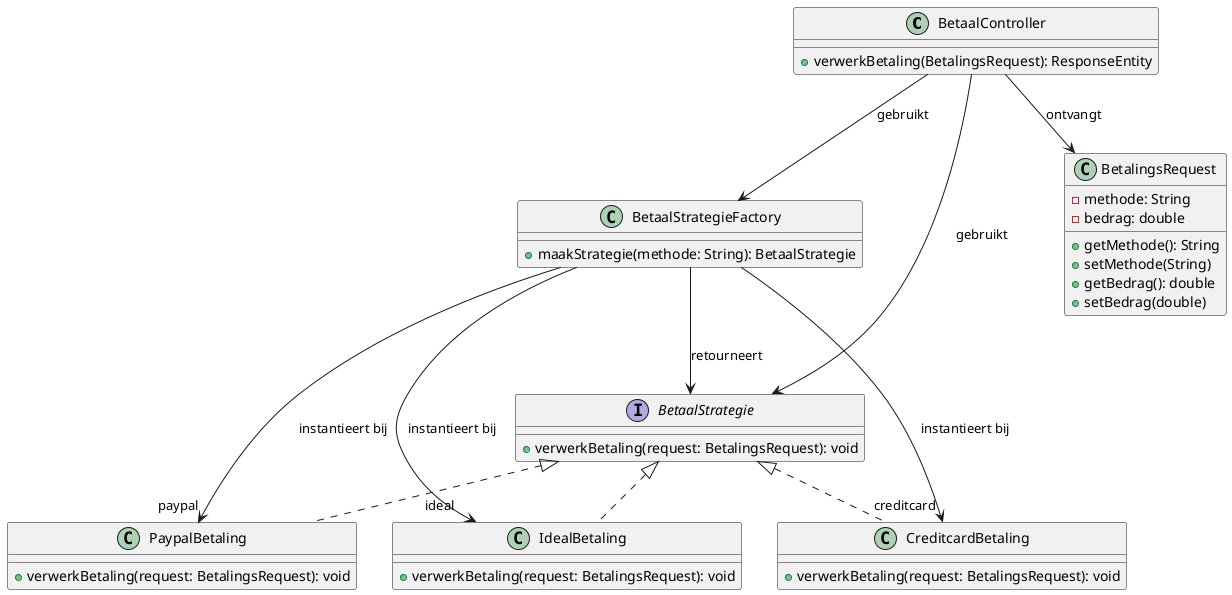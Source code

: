 @startuml "TripTop - Class Diagram Betalingssysteem"

class BetaalController {
  +verwerkBetaling(BetalingsRequest): ResponseEntity
}

class BetaalStrategieFactory {
  +maakStrategie(methode: String): BetaalStrategie
}

class BetalingsRequest {
  - methode: String
  - bedrag: double
  + getMethode(): String
  + setMethode(String)
  + getBedrag(): double
  + setBedrag(double)
}

interface BetaalStrategie {
  + verwerkBetaling(request: BetalingsRequest): void
}

class PaypalBetaling {
  + verwerkBetaling(request: BetalingsRequest): void
}

class IdealBetaling {
  + verwerkBetaling(request: BetalingsRequest): void
}

class CreditcardBetaling {
  + verwerkBetaling(request: BetalingsRequest): void
}

BetaalStrategie <|.. PaypalBetaling
BetaalStrategie <|.. IdealBetaling
BetaalStrategie <|.. CreditcardBetaling

BetaalController --> BetaalStrategieFactory : gebruikt
BetaalController --> BetalingsRequest : ontvangt
BetaalController --> BetaalStrategie : gebruikt
BetaalStrategieFactory --> BetaalStrategie : retourneert
BetaalStrategieFactory --> PaypalBetaling : instantieert bij "paypal"
BetaalStrategieFactory --> IdealBetaling : instantieert bij "ideal"
BetaalStrategieFactory --> CreditcardBetaling : instantieert bij "creditcard"

@enduml
